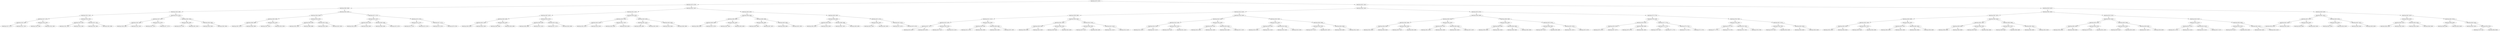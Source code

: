 digraph G{
1423658106 [label="Node{data=[4475, 4475]}"]
1423658106 -> 1441015326
1441015326 [label="Node{data=[4279, 4279]}"]
1441015326 -> 322260698
322260698 [label="Node{data=[3586, 3586]}"]
322260698 -> 1035895458
1035895458 [label="Node{data=[1369, 1369]}"]
1035895458 -> 856207859
856207859 [label="Node{data=[1361, 1361]}"]
856207859 -> 1193846106
1193846106 [label="Node{data=[1357, 1357]}"]
1193846106 -> 2119332091
2119332091 [label="Node{data=[1329, 1329]}"]
2119332091 -> 934299137
934299137 [label="Node{data=[1327, 1327]}"]
2119332091 -> 1103228461
1103228461 [label="Node{data=[1351, 1351]}"]
1193846106 -> 1136755002
1136755002 [label="Node{data=[1359, 1359]}"]
1136755002 -> 788128785
788128785 [label="Node{data=[1358, 1358]}"]
1136755002 -> 466366337
466366337 [label="Node{data=[1360, 1360]}"]
856207859 -> 1437731411
1437731411 [label="Node{data=[1365, 1365]}"]
1437731411 -> 448108942
448108942 [label="Node{data=[1363, 1363]}"]
448108942 -> 2072854437
2072854437 [label="Node{data=[1362, 1362]}"]
448108942 -> 29861746
29861746 [label="Node{data=[1364, 1364]}"]
1437731411 -> 1155712395
1155712395 [label="Node{data=[1367, 1367]}"]
1155712395 -> 1923964272
1923964272 [label="Node{data=[1366, 1366]}"]
1155712395 -> 1624192151
1624192151 [label="Node{data=[1368, 1368]}"]
1035895458 -> 1552937931
1552937931 [label="Node{data=[3578, 3578]}"]
1552937931 -> 236174156
236174156 [label="Node{data=[1587, 1587]}"]
236174156 -> 374157603
374157603 [label="Node{data=[1449, 1449]}"]
374157603 -> 255837425
255837425 [label="Node{data=[1408, 1408]}"]
374157603 -> 747466614
747466614 [label="Node{data=[1455, 1455]}"]
236174156 -> 1062697072
1062697072 [label="Node{data=[3576, 3576]}"]
1062697072 -> 1080857232
1080857232 [label="Node{data=[3507, 3507]}"]
1062697072 -> 822468128
822468128 [label="Node{data=[3577, 3577]}"]
1552937931 -> 1991565737
1991565737 [label="Node{data=[3582, 3582]}"]
1991565737 -> 1923388407
1923388407 [label="Node{data=[3580, 3580]}"]
1923388407 -> 1459124001
1459124001 [label="Node{data=[3579, 3579]}"]
1923388407 -> 1234388736
1234388736 [label="Node{data=[3581, 3581]}"]
1991565737 -> 410738226
410738226 [label="Node{data=[3584, 3584]}"]
410738226 -> 1310084577
1310084577 [label="Node{data=[3583, 3583]}"]
410738226 -> 1531083389
1531083389 [label="Node{data=[3585, 3585]}"]
322260698 -> 138059090
138059090 [label="Node{data=[4263, 4263]}"]
138059090 -> 1249036457
1249036457 [label="Node{data=[3594, 3594]}"]
1249036457 -> 922221891
922221891 [label="Node{data=[3590, 3590]}"]
922221891 -> 2117003378
2117003378 [label="Node{data=[3588, 3588]}"]
2117003378 -> 581053160
581053160 [label="Node{data=[3587, 3587]}"]
2117003378 -> 2118748565
2118748565 [label="Node{data=[3589, 3589]}"]
922221891 -> 2002616058
2002616058 [label="Node{data=[3592, 3592]}"]
2002616058 -> 2126079259
2126079259 [label="Node{data=[3591, 3591]}"]
2002616058 -> 1308616014
1308616014 [label="Node{data=[3593, 3593]}"]
1249036457 -> 2143864901
2143864901 [label="Node{data=[4259, 4259]}"]
2143864901 -> 1677640680
1677640680 [label="Node{data=[3596, 3596]}"]
1677640680 -> 1448801073
1448801073 [label="Node{data=[3595, 3595]}"]
1677640680 -> 1681762593
1681762593 [label="Node{data=[3888, 3888]}"]
2143864901 -> 1569640195
1569640195 [label="Node{data=[4261, 4261]}"]
1569640195 -> 1215997657
1215997657 [label="Node{data=[4260, 4260]}"]
1569640195 -> 1236801436
1236801436 [label="Node{data=[4262, 4262]}"]
138059090 -> 1078315819
1078315819 [label="Node{data=[4271, 4271]}"]
1078315819 -> 1805185783
1805185783 [label="Node{data=[4267, 4267]}"]
1805185783 -> 1984548147
1984548147 [label="Node{data=[4265, 4265]}"]
1984548147 -> 2143563921
2143563921 [label="Node{data=[4264, 4264]}"]
1984548147 -> 288792785
288792785 [label="Node{data=[4266, 4266]}"]
1805185783 -> 1024845642
1024845642 [label="Node{data=[4269, 4269]}"]
1024845642 -> 84776334
84776334 [label="Node{data=[4268, 4268]}"]
1024845642 -> 1536388358
1536388358 [label="Node{data=[4270, 4270]}"]
1078315819 -> 2131193485
2131193485 [label="Node{data=[4275, 4275]}"]
2131193485 -> 1840970128
1840970128 [label="Node{data=[4273, 4273]}"]
1840970128 -> 74621004
74621004 [label="Node{data=[4272, 4272]}"]
1840970128 -> 1154029209
1154029209 [label="Node{data=[4274, 4274]}"]
2131193485 -> 16677771
16677771 [label="Node{data=[4277, 4277]}"]
16677771 -> 984769661
984769661 [label="Node{data=[4276, 4276]}"]
16677771 -> 735298471
735298471 [label="Node{data=[4278, 4278]}"]
1441015326 -> 656569754
656569754 [label="Node{data=[4367, 4367]}"]
656569754 -> 1416851670
1416851670 [label="Node{data=[4351, 4351]}"]
1416851670 -> 2110482345
2110482345 [label="Node{data=[4287, 4287]}"]
2110482345 -> 1211129164
1211129164 [label="Node{data=[4283, 4283]}"]
1211129164 -> 2089451381
2089451381 [label="Node{data=[4281, 4281]}"]
2089451381 -> 867190258
867190258 [label="Node{data=[4280, 4280]}"]
2089451381 -> 358648322
358648322 [label="Node{data=[4282, 4282]}"]
1211129164 -> 1601208287
1601208287 [label="Node{data=[4285, 4285]}"]
1601208287 -> 1882116755
1882116755 [label="Node{data=[4284, 4284]}"]
1601208287 -> 1098946225
1098946225 [label="Node{data=[4286, 4286]}"]
2110482345 -> 1344353305
1344353305 [label="Node{data=[4316, 4316]}"]
1344353305 -> 208873285
208873285 [label="Node{data=[4289, 4289]}"]
208873285 -> 181392914
181392914 [label="Node{data=[4288, 4288]}"]
208873285 -> 1337982180
1337982180 [label="Node{data=[4315, 4315]}"]
1344353305 -> 384272630
384272630 [label="Node{data=[4325, 4325]}"]
384272630 -> 54254688
54254688 [label="Node{data=[4317, 4317]}"]
384272630 -> 1999693139
1999693139 [label="Node{data=[4346, 4346]}"]
1416851670 -> 1205366669
1205366669 [label="Node{data=[4359, 4359]}"]
1205366669 -> 1842540472
1842540472 [label="Node{data=[4355, 4355]}"]
1842540472 -> 819455678
819455678 [label="Node{data=[4353, 4353]}"]
819455678 -> 1077778314
1077778314 [label="Node{data=[4352, 4352]}"]
819455678 -> 1151155207
1151155207 [label="Node{data=[4354, 4354]}"]
1842540472 -> 1053340675
1053340675 [label="Node{data=[4357, 4357]}"]
1053340675 -> 824530802
824530802 [label="Node{data=[4356, 4356]}"]
1053340675 -> 487065371
487065371 [label="Node{data=[4358, 4358]}"]
1205366669 -> 819494329
819494329 [label="Node{data=[4363, 4363]}"]
819494329 -> 1263251213
1263251213 [label="Node{data=[4361, 4361]}"]
1263251213 -> 1347354577
1347354577 [label="Node{data=[4360, 4360]}"]
1263251213 -> 220400156
220400156 [label="Node{data=[4362, 4362]}"]
819494329 -> 2120588212
2120588212 [label="Node{data=[4365, 4365]}"]
2120588212 -> 1749053618
1749053618 [label="Node{data=[4364, 4364]}"]
2120588212 -> 1331145244
1331145244 [label="Node{data=[4366, 4366]}"]
656569754 -> 1521564160
1521564160 [label="Node{data=[4392, 4392]}"]
1521564160 -> 148611801
148611801 [label="Node{data=[4384, 4384]}"]
148611801 -> 1677035152
1677035152 [label="Node{data=[4380, 4380]}"]
1677035152 -> 285267896
285267896 [label="Node{data=[4369, 4369]}"]
285267896 -> 1110609570
1110609570 [label="Node{data=[4368, 4368]}"]
285267896 -> 388637015
388637015 [label="Node{data=[4370, 4370]}"]
1677035152 -> 1487205412
1487205412 [label="Node{data=[4382, 4382]}"]
1487205412 -> 1326335391
1326335391 [label="Node{data=[4381, 4381]}"]
1487205412 -> 429884738
429884738 [label="Node{data=[4383, 4383]}"]
148611801 -> 1601781695
1601781695 [label="Node{data=[4388, 4388]}"]
1601781695 -> 545519008
545519008 [label="Node{data=[4386, 4386]}"]
545519008 -> 488402578
488402578 [label="Node{data=[4385, 4385]}"]
545519008 -> 2018270694
2018270694 [label="Node{data=[4387, 4387]}"]
1601781695 -> 1860047255
1860047255 [label="Node{data=[4390, 4390]}"]
1860047255 -> 1372571417
1372571417 [label="Node{data=[4389, 4389]}"]
1860047255 -> 802773836
802773836 [label="Node{data=[4391, 4391]}"]
1521564160 -> 895520828
895520828 [label="Node{data=[4400, 4400]}"]
895520828 -> 732720558
732720558 [label="Node{data=[4396, 4396]}"]
732720558 -> 74744013
74744013 [label="Node{data=[4394, 4394]}"]
74744013 -> 1637001268
1637001268 [label="Node{data=[4393, 4393]}"]
74744013 -> 1346516298
1346516298 [label="Node{data=[4395, 4395]}"]
732720558 -> 407626737
407626737 [label="Node{data=[4398, 4398]}"]
407626737 -> 941189853
941189853 [label="Node{data=[4397, 4397]}"]
407626737 -> 1279174370
1279174370 [label="Node{data=[4399, 4399]}"]
895520828 -> 228008522
228008522 [label="Node{data=[4471, 4471]}"]
228008522 -> 1241783394
1241783394 [label="Node{data=[4402, 4402]}"]
1241783394 -> 960022653
960022653 [label="Node{data=[4401, 4401]}"]
1241783394 -> 8937486
8937486 [label="Node{data=[4403, 4403]}"]
228008522 -> 884578087
884578087 [label="Node{data=[4473, 4473]}"]
884578087 -> 1588882142
1588882142 [label="Node{data=[4472, 4472]}"]
884578087 -> 565197397
565197397 [label="Node{data=[4474, 4474]}"]
1423658106 -> 1652270717
1652270717 [label="Node{data=[5821, 5821]}"]
1652270717 -> 436405690
436405690 [label="Node{data=[5642, 5642]}"]
436405690 -> 1729920702
1729920702 [label="Node{data=[5414, 5414]}"]
1729920702 -> 1205768858
1205768858 [label="Node{data=[5398, 5398]}"]
1205768858 -> 2015992914
2015992914 [label="Node{data=[5211, 5211]}"]
2015992914 -> 2047178808
2047178808 [label="Node{data=[4479, 4479]}"]
2047178808 -> 2129133640
2129133640 [label="Node{data=[4477, 4477]}"]
2129133640 -> 1292965709
1292965709 [label="Node{data=[4476, 4476]}"]
2129133640 -> 2037307825
2037307825 [label="Node{data=[4478, 4478]}"]
2047178808 -> 679197212
679197212 [label="Node{data=[5209, 5209]}"]
679197212 -> 372184347
372184347 [label="Node{data=[4617, 4617]}"]
679197212 -> 1396823020
1396823020 [label="Node{data=[5210, 5210]}"]
2015992914 -> 1550658404
1550658404 [label="Node{data=[5394, 5394]}"]
1550658404 -> 691257775
691257775 [label="Node{data=[5348, 5348]}"]
691257775 -> 1197117023
1197117023 [label="Node{data=[5212, 5212]}"]
691257775 -> 450493419
450493419 [label="Node{data=[5393, 5393]}"]
1550658404 -> 794482143
794482143 [label="Node{data=[5396, 5396]}"]
794482143 -> 416503586
416503586 [label="Node{data=[5395, 5395]}"]
794482143 -> 199760401
199760401 [label="Node{data=[5397, 5397]}"]
1205768858 -> 1589358116
1589358116 [label="Node{data=[5406, 5406]}"]
1589358116 -> 666266625
666266625 [label="Node{data=[5402, 5402]}"]
666266625 -> 635323794
635323794 [label="Node{data=[5400, 5400]}"]
635323794 -> 1848503210
1848503210 [label="Node{data=[5399, 5399]}"]
635323794 -> 1843704517
1843704517 [label="Node{data=[5401, 5401]}"]
666266625 -> 2040929564
2040929564 [label="Node{data=[5404, 5404]}"]
2040929564 -> 780350831
780350831 [label="Node{data=[5403, 5403]}"]
2040929564 -> 796060590
796060590 [label="Node{data=[5405, 5405]}"]
1589358116 -> 1741162015
1741162015 [label="Node{data=[5410, 5410]}"]
1741162015 -> 785361159
785361159 [label="Node{data=[5408, 5408]}"]
785361159 -> 424729084
424729084 [label="Node{data=[5407, 5407]}"]
785361159 -> 566718179
566718179 [label="Node{data=[5409, 5409]}"]
1741162015 -> 110656570
110656570 [label="Node{data=[5412, 5412]}"]
110656570 -> 1439459967
1439459967 [label="Node{data=[5411, 5411]}"]
110656570 -> 1254938115
1254938115 [label="Node{data=[5413, 5413]}"]
1729920702 -> 1357257167
1357257167 [label="Node{data=[5528, 5528]}"]
1357257167 -> 358274629
358274629 [label="Node{data=[5422, 5422]}"]
358274629 -> 594794755
594794755 [label="Node{data=[5418, 5418]}"]
594794755 -> 253984672
253984672 [label="Node{data=[5416, 5416]}"]
253984672 -> 1877682154
1877682154 [label="Node{data=[5415, 5415]}"]
253984672 -> 750795948
750795948 [label="Node{data=[5417, 5417]}"]
594794755 -> 289821686
289821686 [label="Node{data=[5420, 5420]}"]
289821686 -> 84729857
84729857 [label="Node{data=[5419, 5419]}"]
289821686 -> 871252797
871252797 [label="Node{data=[5421, 5421]}"]
358274629 -> 510016688
510016688 [label="Node{data=[5426, 5426]}"]
510016688 -> 1025250665
1025250665 [label="Node{data=[5424, 5424]}"]
1025250665 -> 1601369635
1601369635 [label="Node{data=[5423, 5423]}"]
1025250665 -> 516202843
516202843 [label="Node{data=[5425, 5425]}"]
510016688 -> 837328271
837328271 [label="Node{data=[5526, 5526]}"]
837328271 -> 1820483974
1820483974 [label="Node{data=[5428, 5428]}"]
837328271 -> 612975067
612975067 [label="Node{data=[5527, 5527]}"]
1357257167 -> 528278120
528278120 [label="Node{data=[5536, 5536]}"]
528278120 -> 1787629805
1787629805 [label="Node{data=[5532, 5532]}"]
1787629805 -> 360497771
360497771 [label="Node{data=[5530, 5530]}"]
360497771 -> 2065030790
2065030790 [label="Node{data=[5529, 5529]}"]
360497771 -> 50465838
50465838 [label="Node{data=[5531, 5531]}"]
1787629805 -> 17460955
17460955 [label="Node{data=[5534, 5534]}"]
17460955 -> 1922468619
1922468619 [label="Node{data=[5533, 5533]}"]
17460955 -> 656575025
656575025 [label="Node{data=[5535, 5535]}"]
528278120 -> 886215047
886215047 [label="Node{data=[5638, 5638]}"]
886215047 -> 1719422320
1719422320 [label="Node{data=[5538, 5538]}"]
1719422320 -> 544496743
544496743 [label="Node{data=[5537, 5537]}"]
1719422320 -> 322189658
322189658 [label="Node{data=[5637, 5637]}"]
886215047 -> 860544018
860544018 [label="Node{data=[5640, 5640]}"]
860544018 -> 936972486
936972486 [label="Node{data=[5639, 5639]}"]
860544018 -> 894231870
894231870 [label="Node{data=[5641, 5641]}"]
436405690 -> 125891620
125891620 [label="Node{data=[5674, 5674]}"]
125891620 -> 1657737866
1657737866 [label="Node{data=[5658, 5658]}"]
1657737866 -> 493842741
493842741 [label="Node{data=[5650, 5650]}"]
493842741 -> 1331167923
1331167923 [label="Node{data=[5646, 5646]}"]
1331167923 -> 1333395112
1333395112 [label="Node{data=[5644, 5644]}"]
1333395112 -> 1438183055
1438183055 [label="Node{data=[5643, 5643]}"]
1333395112 -> 859360212
859360212 [label="Node{data=[5645, 5645]}"]
1331167923 -> 1023019674
1023019674 [label="Node{data=[5648, 5648]}"]
1023019674 -> 1022770963
1022770963 [label="Node{data=[5647, 5647]}"]
1023019674 -> 774402708
774402708 [label="Node{data=[5649, 5649]}"]
493842741 -> 1530620654
1530620654 [label="Node{data=[5654, 5654]}"]
1530620654 -> 930678217
930678217 [label="Node{data=[5652, 5652]}"]
930678217 -> 981117586
981117586 [label="Node{data=[5651, 5651]}"]
930678217 -> 1462485915
1462485915 [label="Node{data=[5653, 5653]}"]
1530620654 -> 1464315786
1464315786 [label="Node{data=[5656, 5656]}"]
1464315786 -> 686796774
686796774 [label="Node{data=[5655, 5655]}"]
1464315786 -> 1194245715
1194245715 [label="Node{data=[5657, 5657]}"]
1657737866 -> 1318095414
1318095414 [label="Node{data=[5666, 5666]}"]
1318095414 -> 608257937
608257937 [label="Node{data=[5662, 5662]}"]
608257937 -> 1904499808
1904499808 [label="Node{data=[5660, 5660]}"]
1904499808 -> 1139456037
1139456037 [label="Node{data=[5659, 5659]}"]
1904499808 -> 165759828
165759828 [label="Node{data=[5661, 5661]}"]
608257937 -> 657647670
657647670 [label="Node{data=[5664, 5664]}"]
657647670 -> 1954994156
1954994156 [label="Node{data=[5663, 5663]}"]
657647670 -> 1656451785
1656451785 [label="Node{data=[5665, 5665]}"]
1318095414 -> 1635991073
1635991073 [label="Node{data=[5670, 5670]}"]
1635991073 -> 1363155327
1363155327 [label="Node{data=[5668, 5668]}"]
1363155327 -> 331058444
331058444 [label="Node{data=[5667, 5667]}"]
1363155327 -> 716150920
716150920 [label="Node{data=[5669, 5669]}"]
1635991073 -> 1386600906
1386600906 [label="Node{data=[5672, 5672]}"]
1386600906 -> 67090688
67090688 [label="Node{data=[5671, 5671]}"]
1386600906 -> 1289983902
1289983902 [label="Node{data=[5673, 5673]}"]
125891620 -> 450768210
450768210 [label="Node{data=[5776, 5776]}"]
450768210 -> 1724501066
1724501066 [label="Node{data=[5768, 5768]}"]
1724501066 -> 411061802
411061802 [label="Node{data=[5678, 5678]}"]
411061802 -> 1217361347
1217361347 [label="Node{data=[5676, 5676]}"]
1217361347 -> 600864061
600864061 [label="Node{data=[5675, 5675]}"]
1217361347 -> 190011025
190011025 [label="Node{data=[5677, 5677]}"]
411061802 -> 297314511
297314511 [label="Node{data=[5680, 5680]}"]
297314511 -> 581629526
581629526 [label="Node{data=[5679, 5679]}"]
297314511 -> 49481379
49481379 [label="Node{data=[5681, 5681]}"]
1724501066 -> 319106994
319106994 [label="Node{data=[5772, 5772]}"]
319106994 -> 1202656205
1202656205 [label="Node{data=[5770, 5770]}"]
1202656205 -> 843207976
843207976 [label="Node{data=[5769, 5769]}"]
1202656205 -> 681479133
681479133 [label="Node{data=[5771, 5771]}"]
319106994 -> 308038083
308038083 [label="Node{data=[5774, 5774]}"]
308038083 -> 768741694
768741694 [label="Node{data=[5773, 5773]}"]
308038083 -> 219802297
219802297 [label="Node{data=[5775, 5775]}"]
450768210 -> 1359300772
1359300772 [label="Node{data=[5784, 5784]}"]
1359300772 -> 560402710
560402710 [label="Node{data=[5780, 5780]}"]
560402710 -> 478265317
478265317 [label="Node{data=[5778, 5778]}"]
478265317 -> 1578095342
1578095342 [label="Node{data=[5777, 5777]}"]
478265317 -> 632611299
632611299 [label="Node{data=[5779, 5779]}"]
560402710 -> 1019390946
1019390946 [label="Node{data=[5782, 5782]}"]
1019390946 -> 766334216
766334216 [label="Node{data=[5781, 5781]}"]
1019390946 -> 227900145
227900145 [label="Node{data=[5783, 5783]}"]
1359300772 -> 262945113
262945113 [label="Node{data=[5817, 5817]}"]
262945113 -> 647499509
647499509 [label="Node{data=[5786, 5786]}"]
647499509 -> 1633294907
1633294907 [label="Node{data=[5785, 5785]}"]
647499509 -> 1203680787
1203680787 [label="Node{data=[5816, 5816]}"]
262945113 -> 691415372
691415372 [label="Node{data=[5819, 5819]}"]
691415372 -> 1329558841
1329558841 [label="Node{data=[5818, 5818]}"]
691415372 -> 2122659111
2122659111 [label="Node{data=[5820, 5820]}"]
1652270717 -> 1278810826
1278810826 [label="Node{data=[6423, 6423]}"]
1278810826 -> 1415394888
1415394888 [label="Node{data=[5853, 5853]}"]
1415394888 -> 1618937671
1618937671 [label="Node{data=[5837, 5837]}"]
1618937671 -> 923019874
923019874 [label="Node{data=[5829, 5829]}"]
923019874 -> 871336194
871336194 [label="Node{data=[5825, 5825]}"]
871336194 -> 238884417
238884417 [label="Node{data=[5823, 5823]}"]
238884417 -> 383806974
383806974 [label="Node{data=[5822, 5822]}"]
238884417 -> 10556026
10556026 [label="Node{data=[5824, 5824]}"]
871336194 -> 1330199797
1330199797 [label="Node{data=[5827, 5827]}"]
1330199797 -> 690009155
690009155 [label="Node{data=[5826, 5826]}"]
1330199797 -> 1010475780
1010475780 [label="Node{data=[5828, 5828]}"]
923019874 -> 880821307
880821307 [label="Node{data=[5833, 5833]}"]
880821307 -> 849901770
849901770 [label="Node{data=[5831, 5831]}"]
849901770 -> 503726192
503726192 [label="Node{data=[5830, 5830]}"]
849901770 -> 2001596983
2001596983 [label="Node{data=[5832, 5832]}"]
880821307 -> 1104859513
1104859513 [label="Node{data=[5835, 5835]}"]
1104859513 -> 809865120
809865120 [label="Node{data=[5834, 5834]}"]
1104859513 -> 485248024
485248024 [label="Node{data=[5836, 5836]}"]
1618937671 -> 78170616
78170616 [label="Node{data=[5845, 5845]}"]
78170616 -> 334397709
334397709 [label="Node{data=[5841, 5841]}"]
334397709 -> 264909919
264909919 [label="Node{data=[5839, 5839]}"]
264909919 -> 1907897650
1907897650 [label="Node{data=[5838, 5838]}"]
264909919 -> 857589236
857589236 [label="Node{data=[5840, 5840]}"]
334397709 -> 1419566195
1419566195 [label="Node{data=[5843, 5843]}"]
1419566195 -> 178938483
178938483 [label="Node{data=[5842, 5842]}"]
1419566195 -> 982239153
982239153 [label="Node{data=[5844, 5844]}"]
78170616 -> 1743030129
1743030129 [label="Node{data=[5849, 5849]}"]
1743030129 -> 1437180090
1437180090 [label="Node{data=[5847, 5847]}"]
1437180090 -> 214563206
214563206 [label="Node{data=[5846, 5846]}"]
1437180090 -> 1754989025
1754989025 [label="Node{data=[5848, 5848]}"]
1743030129 -> 730320012
730320012 [label="Node{data=[5851, 5851]}"]
730320012 -> 867374390
867374390 [label="Node{data=[5850, 5850]}"]
730320012 -> 1895157519
1895157519 [label="Node{data=[5852, 5852]}"]
1415394888 -> 1079069945
1079069945 [label="Node{data=[6210, 6210]}"]
1079069945 -> 1437014995
1437014995 [label="Node{data=[6202, 6202]}"]
1437014995 -> 2123808500
2123808500 [label="Node{data=[5879, 5879]}"]
2123808500 -> 541432734
541432734 [label="Node{data=[5855, 5855]}"]
541432734 -> 1782136299
1782136299 [label="Node{data=[5854, 5854]}"]
541432734 -> 128834300
128834300 [label="Node{data=[5856, 5856]}"]
2123808500 -> 1283958243
1283958243 [label="Node{data=[6200, 6200]}"]
1283958243 -> 1083334278
1083334278 [label="Node{data=[6178, 6178]}"]
1283958243 -> 1667757338
1667757338 [label="Node{data=[6201, 6201]}"]
1437014995 -> 175417776
175417776 [label="Node{data=[6206, 6206]}"]
175417776 -> 2074979744
2074979744 [label="Node{data=[6204, 6204]}"]
2074979744 -> 697940541
697940541 [label="Node{data=[6203, 6203]}"]
2074979744 -> 1971995953
1971995953 [label="Node{data=[6205, 6205]}"]
175417776 -> 1520196377
1520196377 [label="Node{data=[6208, 6208]}"]
1520196377 -> 1288322375
1288322375 [label="Node{data=[6207, 6207]}"]
1520196377 -> 686177969
686177969 [label="Node{data=[6209, 6209]}"]
1079069945 -> 258098513
258098513 [label="Node{data=[6218, 6218]}"]
258098513 -> 933135159
933135159 [label="Node{data=[6214, 6214]}"]
933135159 -> 706977926
706977926 [label="Node{data=[6212, 6212]}"]
706977926 -> 866717893
866717893 [label="Node{data=[6211, 6211]}"]
706977926 -> 779916076
779916076 [label="Node{data=[6213, 6213]}"]
933135159 -> 1832401647
1832401647 [label="Node{data=[6216, 6216]}"]
1832401647 -> 1520992350
1520992350 [label="Node{data=[6215, 6215]}"]
1832401647 -> 570199286
570199286 [label="Node{data=[6217, 6217]}"]
258098513 -> 1800637974
1800637974 [label="Node{data=[6304, 6304]}"]
1800637974 -> 1192246993
1192246993 [label="Node{data=[6220, 6220]}"]
1192246993 -> 1495591965
1495591965 [label="Node{data=[6219, 6219]}"]
1192246993 -> 486166771
486166771 [label="Node{data=[6294, 6294]}"]
1800637974 -> 1806589508
1806589508 [label="Node{data=[6421, 6421]}"]
1806589508 -> 764285782
764285782 [label="Node{data=[6420, 6420]}"]
1806589508 -> 1395939070
1395939070 [label="Node{data=[6422, 6422]}"]
1278810826 -> 487061923
487061923 [label="Node{data=[6439, 6439]}"]
487061923 -> 79874105
79874105 [label="Node{data=[6431, 6431]}"]
79874105 -> 1502314324
1502314324 [label="Node{data=[6427, 6427]}"]
1502314324 -> 679039293
679039293 [label="Node{data=[6425, 6425]}"]
679039293 -> 168918896
168918896 [label="Node{data=[6424, 6424]}"]
679039293 -> 411102475
411102475 [label="Node{data=[6426, 6426]}"]
1502314324 -> 452153488
452153488 [label="Node{data=[6429, 6429]}"]
452153488 -> 2028014154
2028014154 [label="Node{data=[6428, 6428]}"]
452153488 -> 2030702809
2030702809 [label="Node{data=[6430, 6430]}"]
79874105 -> 1719484998
1719484998 [label="Node{data=[6435, 6435]}"]
1719484998 -> 1711995337
1711995337 [label="Node{data=[6433, 6433]}"]
1711995337 -> 382274584
382274584 [label="Node{data=[6432, 6432]}"]
1711995337 -> 1064061632
1064061632 [label="Node{data=[6434, 6434]}"]
1719484998 -> 856637465
856637465 [label="Node{data=[6437, 6437]}"]
856637465 -> 41558784
41558784 [label="Node{data=[6436, 6436]}"]
856637465 -> 1544373915
1544373915 [label="Node{data=[6438, 6438]}"]
487061923 -> 32124304
32124304 [label="Node{data=[6447, 6447]}"]
32124304 -> 1210886716
1210886716 [label="Node{data=[6443, 6443]}"]
1210886716 -> 463335962
463335962 [label="Node{data=[6441, 6441]}"]
463335962 -> 756176492
756176492 [label="Node{data=[6440, 6440]}"]
463335962 -> 2110023923
2110023923 [label="Node{data=[6442, 6442]}"]
1210886716 -> 1343504445
1343504445 [label="Node{data=[6445, 6445]}"]
1343504445 -> 619537671
619537671 [label="Node{data=[6444, 6444]}"]
1343504445 -> 460580544
460580544 [label="Node{data=[6446, 6446]}"]
32124304 -> 1160677037
1160677037 [label="Node{data=[6451, 6451]}"]
1160677037 -> 935932829
935932829 [label="Node{data=[6449, 6449]}"]
935932829 -> 2026093886
2026093886 [label="Node{data=[6448, 6448]}"]
935932829 -> 2088898816
2088898816 [label="Node{data=[6450, 6450]}"]
1160677037 -> 1302916051
1302916051 [label="Node{data=[6453, 6453]}"]
1302916051 -> 855862304
855862304 [label="Node{data=[6452, 6452]}"]
1302916051 -> 1447828787
1447828787 [label="Node{data=[8706, 8706]}"]
1447828787 -> 975838443
975838443 [label="Node{data=[7154, 7154]}"]
1447828787 -> 819367438
819367438 [label="Node{data=[8964, 8964]}"]
}